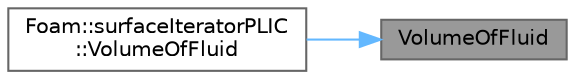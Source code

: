 digraph "VolumeOfFluid"
{
 // LATEX_PDF_SIZE
  bgcolor="transparent";
  edge [fontname=Helvetica,fontsize=10,labelfontname=Helvetica,labelfontsize=10];
  node [fontname=Helvetica,fontsize=10,shape=box,height=0.2,width=0.4];
  rankdir="RL";
  Node1 [id="Node000001",label="VolumeOfFluid",height=0.2,width=0.4,color="gray40", fillcolor="grey60", style="filled", fontcolor="black",tooltip=" "];
  Node1 -> Node2 [id="edge1_Node000001_Node000002",dir="back",color="steelblue1",style="solid",tooltip=" "];
  Node2 [id="Node000002",label="Foam::surfaceIteratorPLIC\l::VolumeOfFluid",height=0.2,width=0.4,color="grey40", fillcolor="white", style="filled",URL="$classFoam_1_1surfaceIteratorPLIC.html#aeba1aa837fc7e19ac0378be9f352eb60",tooltip=" "];
}
